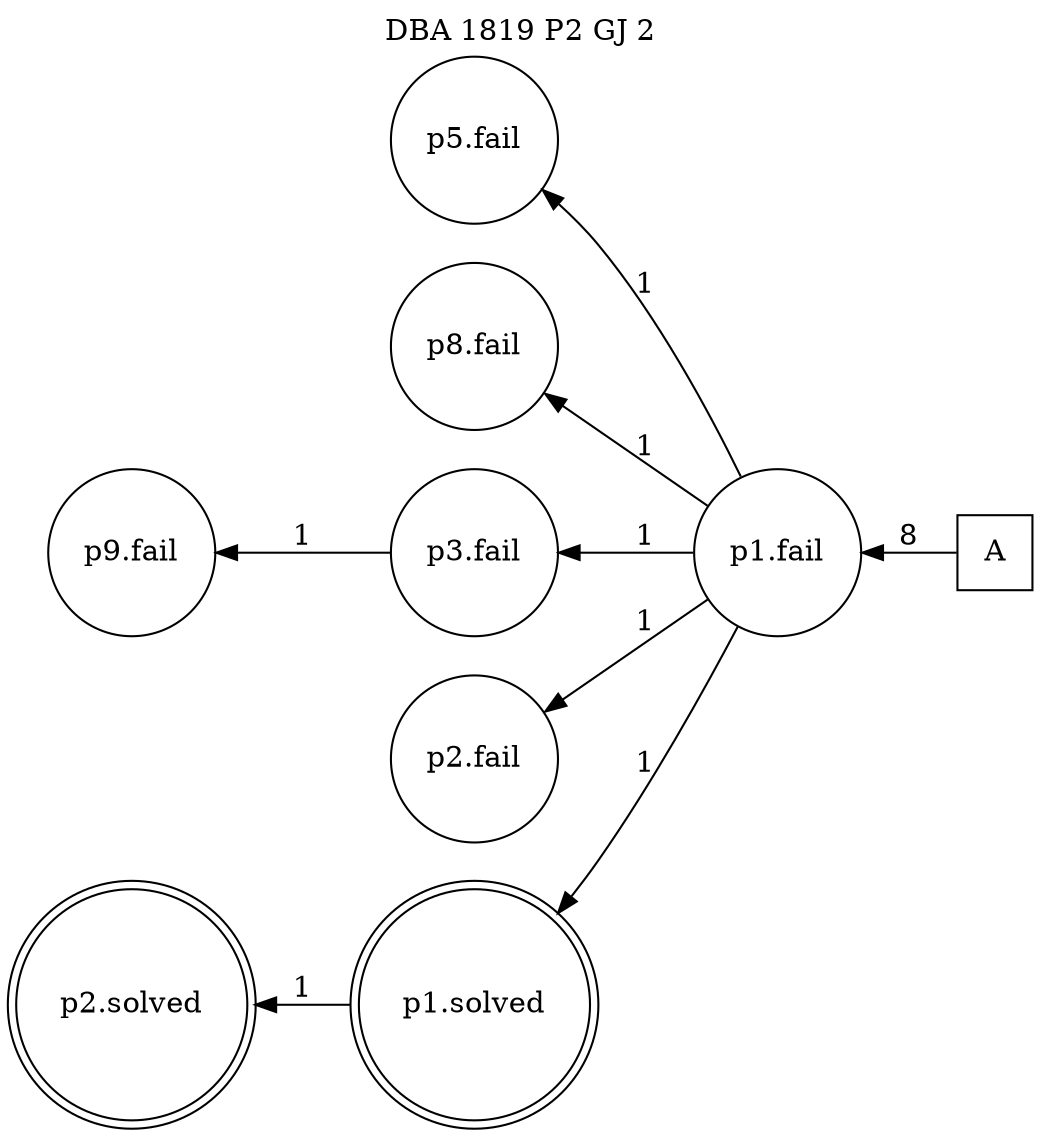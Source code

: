 digraph DBA_1819_P2_GJ_2 {
labelloc="tl"
label= " DBA 1819 P2 GJ 2 "
rankdir="RL";
graph [ size=" 10 , 10 !"]

"A" [shape="square" label="A"]
"p1.fail" [shape="circle" label="p1.fail"]
"p5.fail" [shape="circle" label="p5.fail"]
"p8.fail" [shape="circle" label="p8.fail"]
"p3.fail" [shape="circle" label="p3.fail"]
"p9.fail" [shape="circle" label="p9.fail"]
"p2.fail" [shape="circle" label="p2.fail"]
"p1.solved" [shape="doublecircle" label="p1.solved"]
"p2.solved" [shape="doublecircle" label="p2.solved"]
"A" -> "p1.fail" [ label=8]
"p1.fail" -> "p5.fail" [ label=1]
"p1.fail" -> "p8.fail" [ label=1]
"p1.fail" -> "p3.fail" [ label=1]
"p1.fail" -> "p2.fail" [ label=1]
"p1.fail" -> "p1.solved" [ label=1]
"p3.fail" -> "p9.fail" [ label=1]
"p1.solved" -> "p2.solved" [ label=1]
}
